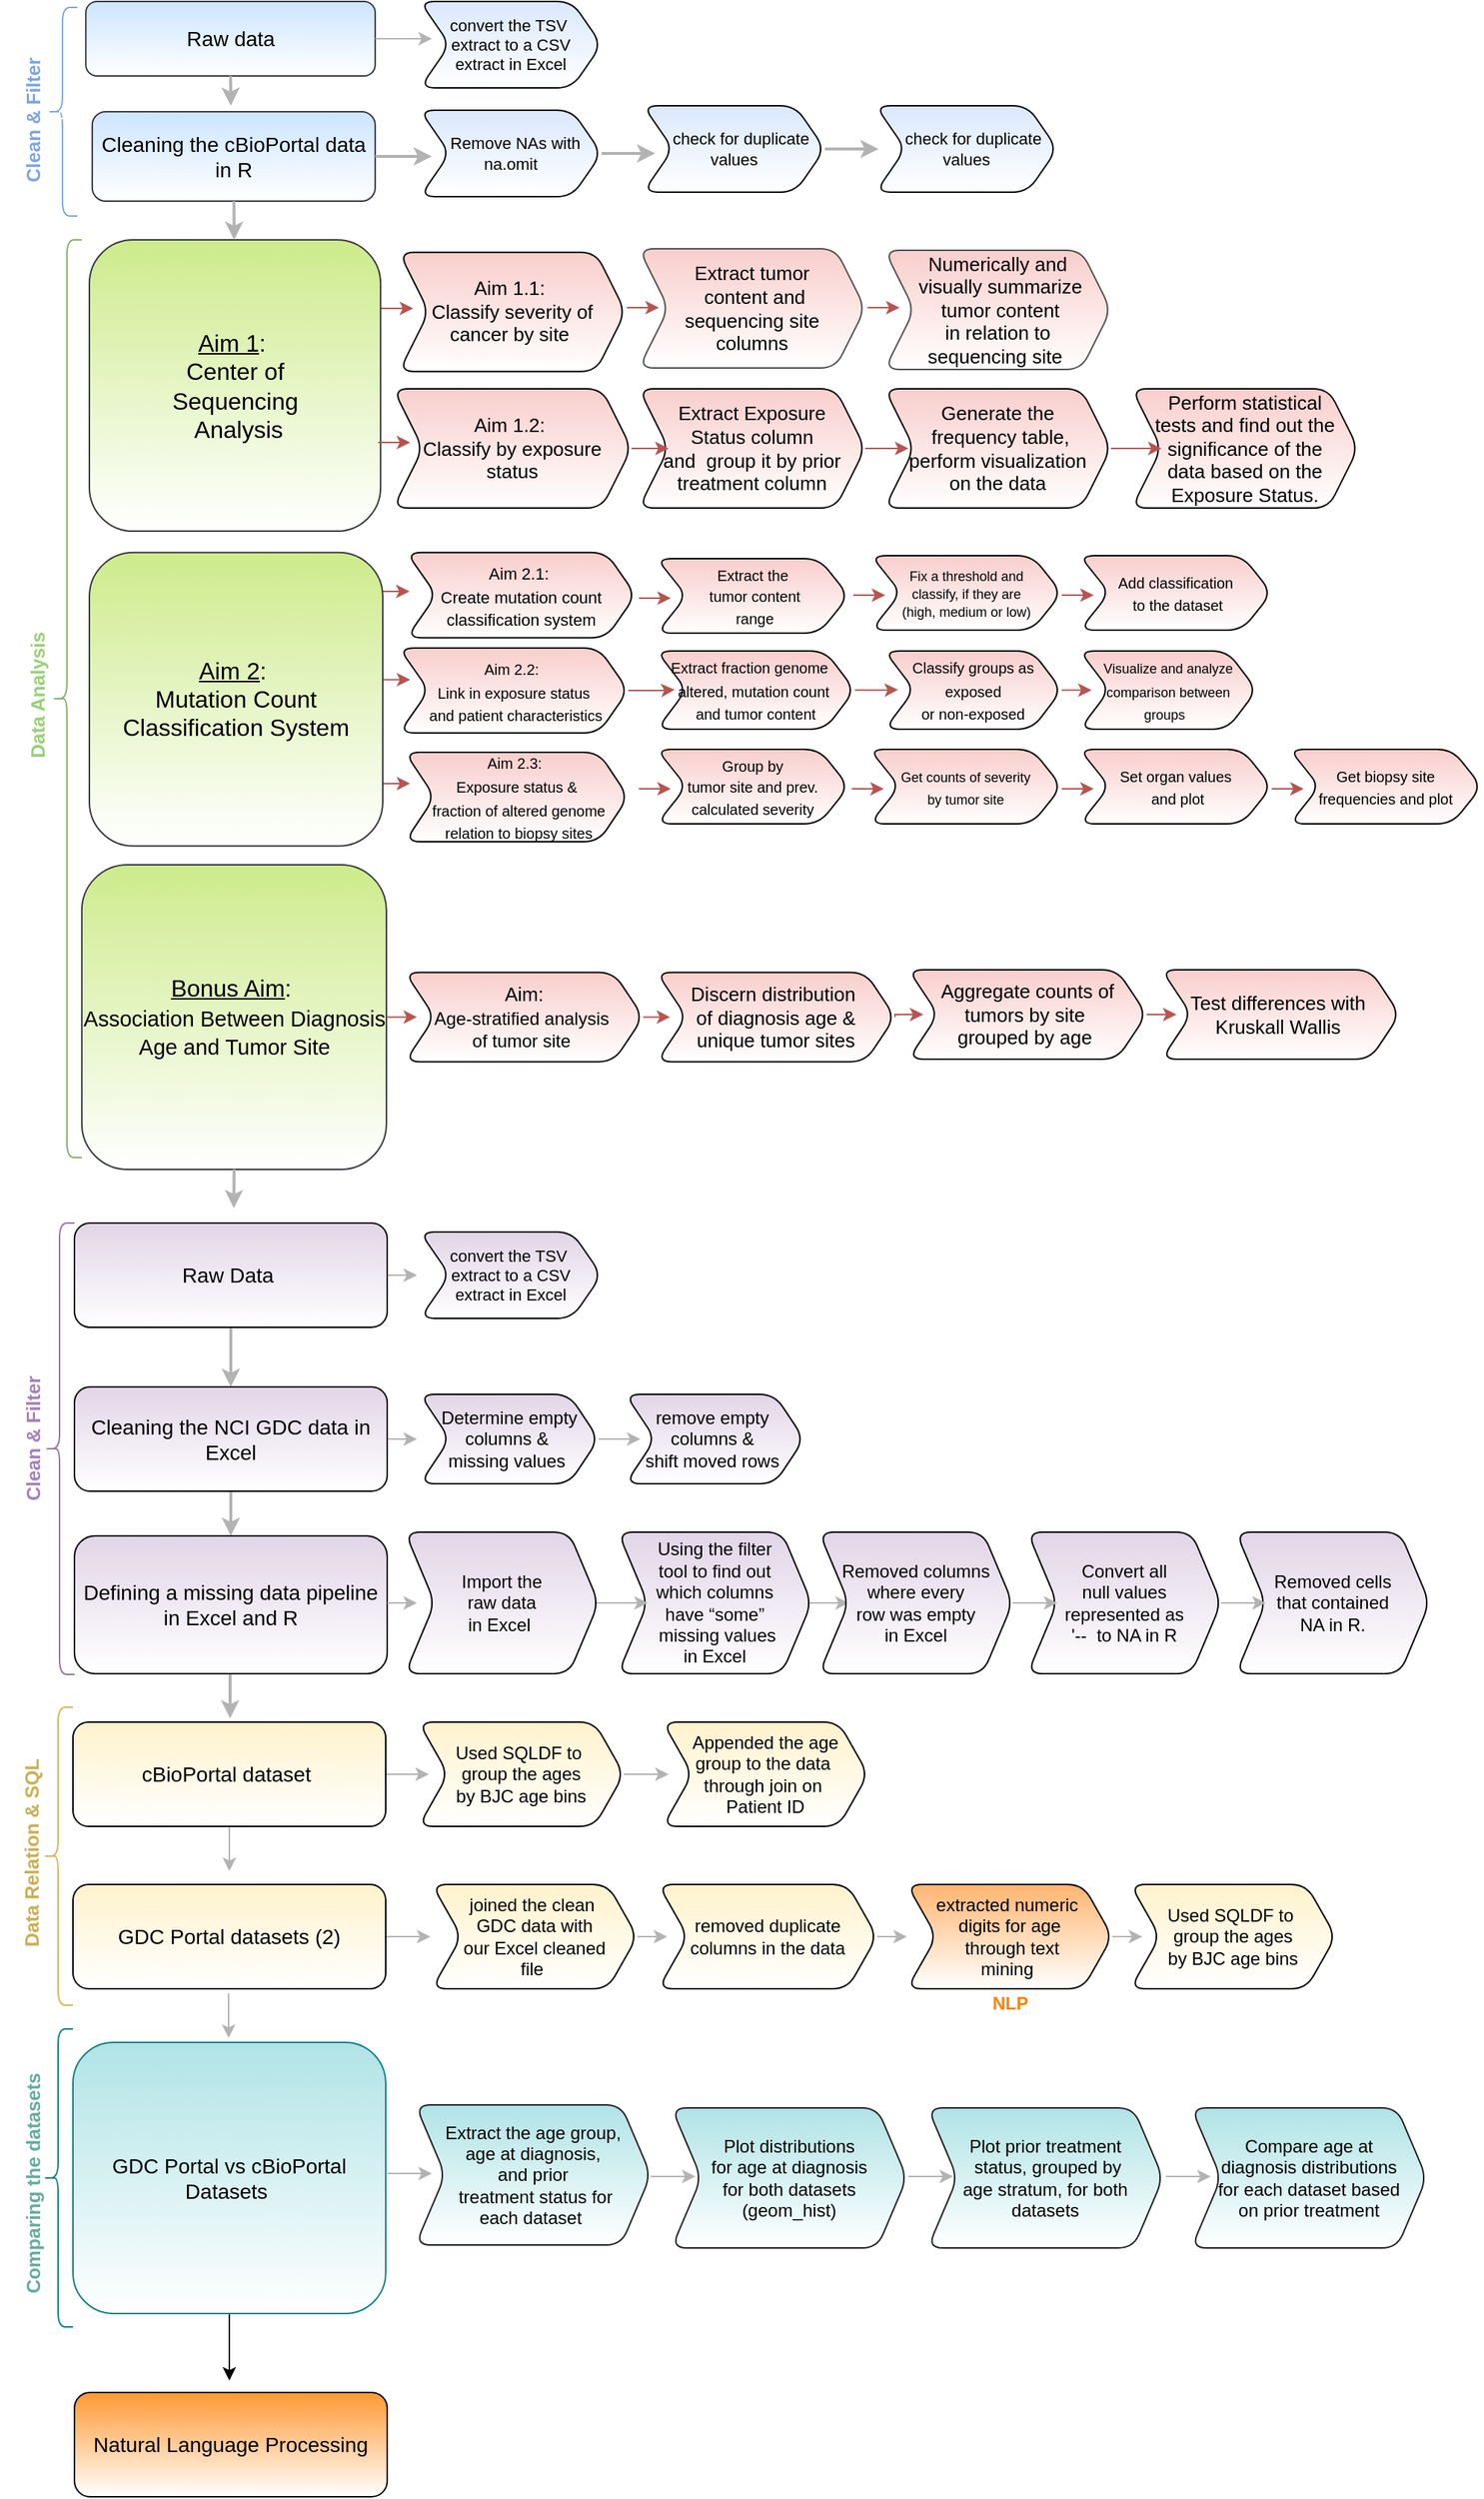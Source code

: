 <mxfile version="15.7.1" type="github">
  <diagram id="C5RBs43oDa-KdzZeNtuy" name="Page-1">
    <mxGraphModel dx="943" dy="516" grid="0" gridSize="10" guides="1" tooltips="1" connect="1" arrows="1" fold="1" page="1" pageScale="1" pageWidth="827" pageHeight="1169" background="none" math="0" shadow="0">
      <root>
        <mxCell id="WIyWlLk6GJQsqaUBKTNV-0" />
        <mxCell id="WIyWlLk6GJQsqaUBKTNV-1" parent="WIyWlLk6GJQsqaUBKTNV-0" />
        <mxCell id="jva05bBIhXNDkV-Z3Rs0-38" value="" style="group;fontColor=#A680B8;strokeColor=none;" parent="WIyWlLk6GJQsqaUBKTNV-1" vertex="1" connectable="0">
          <mxGeometry x="10.0" y="24" width="602" height="780" as="geometry" />
        </mxCell>
        <mxCell id="jva05bBIhXNDkV-Z3Rs0-0" value="" style="group" parent="jva05bBIhXNDkV-Z3Rs0-38" vertex="1" connectable="0">
          <mxGeometry x="41" width="560" height="780" as="geometry" />
        </mxCell>
        <mxCell id="jva05bBIhXNDkV-Z3Rs0-19" value="" style="endArrow=classic;html=1;rounded=0;fontSize=16;fillColor=#f8cecc;strokeColor=#b85450;" parent="jva05bBIhXNDkV-Z3Rs0-0" edge="1">
          <mxGeometry width="50" height="50" relative="1" as="geometry">
            <mxPoint x="213" y="392" as="sourcePoint" />
            <mxPoint x="234.429" y="392.017" as="targetPoint" />
            <Array as="points">
              <mxPoint x="234" y="392" />
            </Array>
          </mxGeometry>
        </mxCell>
        <mxCell id="jva05bBIhXNDkV-Z3Rs0-20" value="" style="endArrow=classic;html=1;rounded=0;fontSize=16;fillColor=#f8cecc;strokeColor=#b85450;" parent="jva05bBIhXNDkV-Z3Rs0-0" edge="1">
          <mxGeometry width="50" height="50" relative="1" as="geometry">
            <mxPoint x="213" y="451.28" as="sourcePoint" />
            <mxPoint x="234.429" y="451.297" as="targetPoint" />
          </mxGeometry>
        </mxCell>
        <mxCell id="jva05bBIhXNDkV-Z3Rs0-21" value="" style="endArrow=classic;html=1;rounded=0;fontSize=16;fillColor=#f8cecc;strokeColor=#b85450;" parent="jva05bBIhXNDkV-Z3Rs0-0" edge="1">
          <mxGeometry width="50" height="50" relative="1" as="geometry">
            <mxPoint x="213" y="520.94" as="sourcePoint" />
            <mxPoint x="234.429" y="520.957" as="targetPoint" />
          </mxGeometry>
        </mxCell>
        <mxCell id="jva05bBIhXNDkV-Z3Rs0-37" value="" style="group" parent="jva05bBIhXNDkV-Z3Rs0-0" vertex="1" connectable="0">
          <mxGeometry x="-9.07" width="400" height="562.89" as="geometry" />
        </mxCell>
        <mxCell id="WIyWlLk6GJQsqaUBKTNV-3" value="&lt;font style=&quot;font-size: 14px&quot;&gt;Raw data&lt;/font&gt;" style="rounded=1;whiteSpace=wrap;html=1;fontSize=12;glass=0;strokeWidth=1;shadow=0;fillColor=#cce5ff;strokeColor=#36393d;gradientColor=#ffffff;" parent="jva05bBIhXNDkV-Z3Rs0-37" vertex="1">
          <mxGeometry x="25.71" y="-4" width="194.29" height="50" as="geometry" />
        </mxCell>
        <mxCell id="LTJ8HYo8QJe674u0WcUs-32" value="&lt;font style=&quot;font-size: 16px&quot;&gt;&lt;u&gt;Aim 1&lt;/u&gt;:&amp;nbsp;&lt;br style=&quot;font-size: 16px&quot;&gt;&lt;span id=&quot;docs-internal-guid-bc889f9e-7fff-4419-e0c3-1be9c9a6d337&quot; style=&quot;font-size: 16px&quot;&gt;&lt;span style=&quot;font-family: &amp;#34;arial&amp;#34; ; color: rgb(0 , 0 , 0) ; background-color: transparent ; vertical-align: baseline ; font-size: 16px&quot;&gt;Center of &lt;br&gt;Sequencing&lt;br&gt;&amp;nbsp;Analysis&lt;/span&gt;&lt;/span&gt;&lt;/font&gt;" style="whiteSpace=wrap;html=1;aspect=fixed;fontSize=16;fillColor=#cdeb8b;align=center;strokeColor=#36393d;verticalAlign=middle;rounded=1;gradientColor=#ffffff;" parent="jva05bBIhXNDkV-Z3Rs0-37" vertex="1">
          <mxGeometry x="28.079" y="156" width="195.556" height="195.556" as="geometry" />
        </mxCell>
        <mxCell id="jva05bBIhXNDkV-Z3Rs0-10" value="&lt;font style=&quot;font-size: 16px&quot;&gt;&lt;u&gt;Aim 2&lt;/u&gt;:&amp;nbsp;&lt;br&gt;Mutation Count&lt;br&gt;&lt;span id=&quot;docs-internal-guid-d7643628-7fff-0ea7-7dd4-fb121b0baa99&quot;&gt;&lt;span style=&quot;font-family: &amp;#34;arial&amp;#34; ; background-color: transparent ; vertical-align: baseline&quot;&gt;Classification System&lt;/span&gt;&lt;/span&gt;&lt;br&gt;&lt;/font&gt;" style="whiteSpace=wrap;html=1;aspect=fixed;fontSize=12;fillColor=#cdeb8b;align=center;fontStyle=0;strokeColor=#36393d;rounded=1;gradientColor=#ffffff;" parent="jva05bBIhXNDkV-Z3Rs0-37" vertex="1">
          <mxGeometry x="28.08" y="365.89" width="197" height="197" as="geometry" />
        </mxCell>
        <mxCell id="jva05bBIhXNDkV-Z3Rs0-28" value="&lt;span style=&quot;color: rgb(0 , 0 , 0)&quot;&gt;Aim 1.1:&amp;nbsp;&lt;/span&gt;&lt;br style=&quot;color: rgb(0 , 0 , 0)&quot;&gt;&lt;span id=&quot;docs-internal-guid-32b5493a-7fff-44e1-2a43-0ddc0aedb55e&quot; style=&quot;color: rgb(0 , 0 , 0)&quot;&gt;&lt;span style=&quot;font-family: &amp;#34;arial&amp;#34; ; background-color: transparent ; vertical-align: baseline&quot;&gt;Classify severity of cancer by site&amp;nbsp;&lt;/span&gt;&lt;/span&gt;" style="shape=step;perimeter=stepPerimeter;whiteSpace=wrap;html=1;fixedSize=1;rounded=1;fontSize=13;verticalAlign=middle;fillColor=#f8cecc;strokeColor=default;gradientColor=#ffffff;" parent="jva05bBIhXNDkV-Z3Rs0-37" vertex="1">
          <mxGeometry x="236.07" y="164.39" width="152" height="80" as="geometry" />
        </mxCell>
        <mxCell id="jva05bBIhXNDkV-Z3Rs0-32" value="&lt;span style=&quot;color: rgb(0 , 0 , 0)&quot;&gt;Aim 1.2:&amp;nbsp;&lt;/span&gt;&lt;br style=&quot;color: rgb(0 , 0 , 0)&quot;&gt;&lt;span id=&quot;docs-internal-guid-430a61ab-7fff-0e5c-0323-d102c36e70b5&quot; style=&quot;color: rgb(0 , 0 , 0)&quot;&gt;&lt;span style=&quot;font-family: &amp;#34;arial&amp;#34; ; background-color: transparent ; vertical-align: baseline&quot;&gt;Classify by exposure status&lt;/span&gt;&lt;/span&gt;" style="shape=step;perimeter=stepPerimeter;whiteSpace=wrap;html=1;fixedSize=1;rounded=1;fontSize=13;verticalAlign=middle;fillColor=#f8cecc;strokeColor=default;gradientColor=#ffffff;" parent="jva05bBIhXNDkV-Z3Rs0-37" vertex="1">
          <mxGeometry x="232.07" y="256" width="160" height="80" as="geometry" />
        </mxCell>
        <mxCell id="jva05bBIhXNDkV-Z3Rs0-33" value="&lt;span style=&quot;font-size: 11px&quot;&gt;Aim 2.1:&amp;nbsp;&lt;/span&gt;&lt;br style=&quot;font-size: 11px&quot;&gt;&lt;span id=&quot;docs-internal-guid-32b5493a-7fff-44e1-2a43-0ddc0aedb55e&quot; style=&quot;font-size: 11px&quot;&gt;&lt;span style=&quot;font-family: &amp;#34;arial&amp;#34; ; background-color: transparent ; vertical-align: baseline&quot;&gt;Create mutation count classification system&lt;/span&gt;&lt;/span&gt;" style="shape=step;perimeter=stepPerimeter;whiteSpace=wrap;html=1;fixedSize=1;rounded=1;fontSize=13;verticalAlign=middle;fillColor=#f8cecc;strokeColor=default;gradientColor=#ffffff;" parent="jva05bBIhXNDkV-Z3Rs0-37" vertex="1">
          <mxGeometry x="241.07" y="365.89" width="153.93" height="57.22" as="geometry" />
        </mxCell>
        <mxCell id="jva05bBIhXNDkV-Z3Rs0-34" value="&lt;span style=&quot;font-size: 10px&quot;&gt;Aim 2.2:&amp;nbsp;&lt;/span&gt;&lt;br style=&quot;font-size: 10px&quot;&gt;&lt;span id=&quot;docs-internal-guid-430a61ab-7fff-0e5c-0323-d102c36e70b5&quot; style=&quot;font-size: 10px&quot;&gt;&lt;span style=&quot;font-family: &amp;#34;arial&amp;#34; ; background-color: transparent ; vertical-align: baseline&quot;&gt;Link in exposure status&lt;br&gt;&amp;nbsp;and patient characteristics&lt;br&gt;&lt;/span&gt;&lt;/span&gt;" style="shape=step;perimeter=stepPerimeter;whiteSpace=wrap;html=1;fixedSize=1;rounded=1;fontSize=13;verticalAlign=middle;fillColor=#f8cecc;strokeColor=default;gradientColor=#ffffff;" parent="jva05bBIhXNDkV-Z3Rs0-37" vertex="1">
          <mxGeometry x="236.07" y="430" width="153.93" height="57" as="geometry" />
        </mxCell>
        <mxCell id="jva05bBIhXNDkV-Z3Rs0-35" value="&lt;span style=&quot;font-size: 10px&quot;&gt;Aim 2.3:&amp;nbsp;&lt;/span&gt;&lt;br style=&quot;font-size: 10px&quot;&gt;&lt;span id=&quot;docs-internal-guid-430a61ab-7fff-0e5c-0323-d102c36e70b5&quot; style=&quot;font-size: 10px&quot;&gt;&lt;span style=&quot;font-family: &amp;#34;arial&amp;#34; ; background-color: transparent ; vertical-align: baseline&quot;&gt;Exposure status &amp;amp;&lt;br&gt;&amp;nbsp;fraction of altered genome&lt;br&gt;&amp;nbsp;relation to biopsy sites&lt;/span&gt;&lt;/span&gt;" style="shape=step;perimeter=stepPerimeter;whiteSpace=wrap;html=1;fixedSize=1;rounded=1;fontSize=13;verticalAlign=middle;fillColor=#f8cecc;strokeColor=default;gradientColor=#ffffff;" parent="jva05bBIhXNDkV-Z3Rs0-37" vertex="1">
          <mxGeometry x="240" y="500" width="150" height="60" as="geometry" />
        </mxCell>
        <mxCell id="jva05bBIhXNDkV-Z3Rs0-30" value="c" style="shape=curlyBracket;whiteSpace=wrap;html=1;rounded=1;fontSize=13;verticalAlign=middle;fillColor=#7EA6E0;strokeColor=#7EA6E0;fontColor=#ffffff;" parent="jva05bBIhXNDkV-Z3Rs0-37" vertex="1">
          <mxGeometry width="20" height="140" as="geometry" />
        </mxCell>
        <mxCell id="UrIfdFHcw9ySpkhSnF8r-1" value="" style="endArrow=classic;html=1;rounded=0;fontSize=16;fillColor=#f8cecc;strokeColor=#b85450;" parent="jva05bBIhXNDkV-Z3Rs0-37" edge="1">
          <mxGeometry width="50" height="50" relative="1" as="geometry">
            <mxPoint x="222.07" y="292" as="sourcePoint" />
            <mxPoint x="243.499" y="292.017" as="targetPoint" />
          </mxGeometry>
        </mxCell>
        <mxCell id="UrIfdFHcw9ySpkhSnF8r-2" value="" style="endArrow=classic;html=1;rounded=0;fontSize=16;fillColor=#f8cecc;strokeColor=#b85450;" parent="jva05bBIhXNDkV-Z3Rs0-37" edge="1">
          <mxGeometry width="50" height="50" relative="1" as="geometry">
            <mxPoint x="224.07" y="202" as="sourcePoint" />
            <mxPoint x="245.499" y="202.017" as="targetPoint" />
          </mxGeometry>
        </mxCell>
        <mxCell id="fbxLGO5AVqaTQdbHGjEv-2" value="&lt;font style=&quot;font-size: 14px&quot;&gt;Cleaning the cBioPortal data in R&lt;/font&gt;" style="rounded=1;whiteSpace=wrap;html=1;strokeColor=#36393d;fillColor=#cce5ff;gradientColor=#ffffff;" parent="jva05bBIhXNDkV-Z3Rs0-37" vertex="1">
          <mxGeometry x="30" y="70" width="190" height="60" as="geometry" />
        </mxCell>
        <mxCell id="fbxLGO5AVqaTQdbHGjEv-8" value="" style="endArrow=classic;html=1;rounded=0;fontSize=16;fillColor=#dae8fc;strokeColor=#B3B3B3;strokeWidth=2;" parent="jva05bBIhXNDkV-Z3Rs0-37" source="fbxLGO5AVqaTQdbHGjEv-2" target="LTJ8HYo8QJe674u0WcUs-32" edge="1">
          <mxGeometry width="50" height="50" relative="1" as="geometry">
            <mxPoint x="128.07" y="146" as="sourcePoint" />
            <mxPoint x="128.07" y="86" as="targetPoint" />
            <Array as="points" />
          </mxGeometry>
        </mxCell>
        <mxCell id="fbxLGO5AVqaTQdbHGjEv-26" value="&lt;span style=&quot;font-size: 11px&quot;&gt;&amp;nbsp; Remove NAs with&lt;/span&gt;&lt;br style=&quot;font-size: 11px&quot;&gt;&lt;span style=&quot;font-size: 11px&quot;&gt;na.omit&lt;/span&gt;" style="shape=step;perimeter=stepPerimeter;whiteSpace=wrap;html=1;fixedSize=1;fontSize=10;strokeColor=default;fillColor=#dae8fc;align=center;rounded=1;gradientColor=#ffffff;" parent="jva05bBIhXNDkV-Z3Rs0-37" vertex="1">
          <mxGeometry x="250.07" y="69" width="121.97" height="58" as="geometry" />
        </mxCell>
        <mxCell id="vI-df_wn8zXR9mLXB440-14" value="&lt;span style=&quot;font-size: 11px&quot;&gt;convert the TSV&amp;nbsp;&lt;br&gt;extract to a CSV&lt;br&gt;extract in Excel&lt;br&gt;&lt;/span&gt;" style="shape=step;perimeter=stepPerimeter;whiteSpace=wrap;html=1;fixedSize=1;fontSize=10;strokeColor=default;fillColor=#dae8fc;align=center;rounded=1;gradientColor=#ffffff;" parent="jva05bBIhXNDkV-Z3Rs0-37" vertex="1">
          <mxGeometry x="250.07" y="-4" width="121.97" height="58" as="geometry" />
        </mxCell>
        <mxCell id="jva05bBIhXNDkV-Z3Rs0-59" value="" style="shape=curlyBracket;whiteSpace=wrap;html=1;rounded=1;fontSize=13;strokeColor=#82b366;fillColor=#d5e8d4;verticalAlign=middle;" parent="jva05bBIhXNDkV-Z3Rs0-0" vertex="1">
          <mxGeometry x="-6.07" y="156" width="20" height="616" as="geometry" />
        </mxCell>
        <mxCell id="jva05bBIhXNDkV-Z3Rs0-39" value="&lt;font style=&quot;font-size: 16px&quot;&gt;&lt;u&gt;Bonus Aim&lt;/u&gt;:&amp;nbsp;&lt;br&gt;&lt;span id=&quot;docs-internal-guid-02cd7383-7fff-e907-d800-ce4748073192&quot;&gt;&lt;span style=&quot;font-size: 10.909pt ; font-family: &amp;#34;arial&amp;#34; ; background-color: transparent ; vertical-align: baseline&quot;&gt;Association Between Diagnosis Age and Tumor Site&lt;/span&gt;&lt;/span&gt;&lt;br&gt;&lt;/font&gt;" style="whiteSpace=wrap;html=1;aspect=fixed;fontSize=12;fillColor=#cdeb8b;align=center;fontStyle=0;strokeColor=#36393d;rounded=1;gradientColor=#ffffff;" parent="jva05bBIhXNDkV-Z3Rs0-0" vertex="1">
          <mxGeometry x="13.93" y="575.45" width="204.55" height="204.55" as="geometry" />
        </mxCell>
        <mxCell id="UrIfdFHcw9ySpkhSnF8r-3" value="Extract tumor&lt;br&gt;&amp;nbsp;content and &lt;br&gt;sequencing site &lt;br&gt;columns" style="shape=step;perimeter=stepPerimeter;whiteSpace=wrap;html=1;fixedSize=1;rounded=1;fontSize=13;verticalAlign=middle;fillColor=#f8cecc;strokeColor=#4D4D4D;gradientColor=#ffffff;" parent="jva05bBIhXNDkV-Z3Rs0-0" vertex="1">
          <mxGeometry x="388" y="162" width="152" height="80" as="geometry" />
        </mxCell>
        <mxCell id="UrIfdFHcw9ySpkhSnF8r-7" value="" style="endArrow=classic;html=1;rounded=0;fontSize=16;fillColor=#f8cecc;strokeColor=#b85450;" parent="jva05bBIhXNDkV-Z3Rs0-0" edge="1">
          <mxGeometry width="50" height="50" relative="1" as="geometry">
            <mxPoint x="380" y="201.5" as="sourcePoint" />
            <mxPoint x="401.429" y="201.517" as="targetPoint" />
          </mxGeometry>
        </mxCell>
        <mxCell id="dsIt64HnXnaKbnJkgqfY-0" value="&lt;font style=&quot;font-size: 10px&quot;&gt;Extract the&lt;br&gt;&amp;nbsp;tumor content&lt;br&gt;&amp;nbsp;range&lt;/font&gt;" style="shape=step;perimeter=stepPerimeter;whiteSpace=wrap;html=1;fixedSize=1;rounded=1;fillColor=#f8cecc;strokeColor=default;gradientColor=#ffffff;" parent="jva05bBIhXNDkV-Z3Rs0-0" vertex="1">
          <mxGeometry x="400" y="370" width="129" height="50" as="geometry" />
        </mxCell>
        <mxCell id="dsIt64HnXnaKbnJkgqfY-1" value="" style="endArrow=classic;html=1;rounded=0;fontSize=16;fillColor=#f8cecc;strokeColor=#b85450;" parent="jva05bBIhXNDkV-Z3Rs0-0" edge="1">
          <mxGeometry width="50" height="50" relative="1" as="geometry">
            <mxPoint x="388" y="396.5" as="sourcePoint" />
            <mxPoint x="409.429" y="396.517" as="targetPoint" />
          </mxGeometry>
        </mxCell>
        <mxCell id="dsIt64HnXnaKbnJkgqfY-6" value="&lt;font style=&quot;font-size: 10px&quot;&gt;Group by&lt;br&gt;tumor site and prev.&lt;br&gt;&amp;nbsp;calculated severity&amp;nbsp;&lt;/font&gt;" style="shape=step;perimeter=stepPerimeter;whiteSpace=wrap;html=1;fixedSize=1;rounded=1;fillColor=#f8cecc;strokeColor=default;gradientColor=#ffffff;" parent="jva05bBIhXNDkV-Z3Rs0-0" vertex="1">
          <mxGeometry x="400" y="498" width="129" height="50" as="geometry" />
        </mxCell>
        <mxCell id="dsIt64HnXnaKbnJkgqfY-7" value="" style="endArrow=classic;html=1;rounded=0;fontSize=16;fillColor=#f8cecc;strokeColor=#b85450;" parent="jva05bBIhXNDkV-Z3Rs0-0" edge="1">
          <mxGeometry width="50" height="50" relative="1" as="geometry">
            <mxPoint x="388" y="524.5" as="sourcePoint" />
            <mxPoint x="409.429" y="524.517" as="targetPoint" />
          </mxGeometry>
        </mxCell>
        <mxCell id="UrIfdFHcw9ySpkhSnF8r-6" value="" style="endArrow=classic;html=1;rounded=0;fontSize=16;fillColor=#f8cecc;strokeColor=#b85450;" parent="jva05bBIhXNDkV-Z3Rs0-0" edge="1">
          <mxGeometry width="50" height="50" relative="1" as="geometry">
            <mxPoint x="541.57" y="201.5" as="sourcePoint" />
            <mxPoint x="562.999" y="201.517" as="targetPoint" />
          </mxGeometry>
        </mxCell>
        <mxCell id="A9-u4E476JNnXryJL63V-2" value="&lt;font style=&quot;font-size: 10px&quot;&gt;Extract fraction genome&amp;nbsp; &amp;nbsp; altered, mutation count&amp;nbsp; &lt;br&gt;and tumor content&lt;/font&gt;" style="shape=step;perimeter=stepPerimeter;whiteSpace=wrap;html=1;fixedSize=1;rounded=1;fontSize=13;verticalAlign=middle;fillColor=#f8cecc;strokeColor=default;gradientColor=#ffffff;" parent="jva05bBIhXNDkV-Z3Rs0-0" vertex="1">
          <mxGeometry x="400" y="432" width="133" height="52.5" as="geometry" />
        </mxCell>
        <mxCell id="A9-u4E476JNnXryJL63V-3" value="" style="edgeStyle=orthogonalEdgeStyle;rounded=0;orthogonalLoop=1;jettySize=auto;html=1;fillColor=#f8cecc;strokeColor=#B85450;" parent="jva05bBIhXNDkV-Z3Rs0-0" source="jva05bBIhXNDkV-Z3Rs0-34" edge="1">
          <mxGeometry relative="1" as="geometry">
            <mxPoint x="412" y="458" as="targetPoint" />
            <Array as="points">
              <mxPoint x="402" y="458" />
              <mxPoint x="402" y="458" />
            </Array>
          </mxGeometry>
        </mxCell>
        <mxCell id="fbxLGO5AVqaTQdbHGjEv-22" value="Aim:&lt;br&gt;&lt;font style=&quot;font-size: 12px&quot;&gt;Age-stratified analysis&amp;nbsp;&lt;br&gt;of tumor site&lt;/font&gt;&amp;nbsp;" style="shape=step;perimeter=stepPerimeter;whiteSpace=wrap;html=1;fixedSize=1;rounded=1;fontSize=13;verticalAlign=middle;fillColor=#f8cecc;strokeColor=default;gradientColor=#ffffff;" parent="jva05bBIhXNDkV-Z3Rs0-0" vertex="1">
          <mxGeometry x="230.93" y="647.73" width="160" height="60" as="geometry" />
        </mxCell>
        <mxCell id="fbxLGO5AVqaTQdbHGjEv-28" value="&lt;span style=&quot;font-size: 11px&quot;&gt;&amp;nbsp; &amp;nbsp;check for duplicate&lt;br&gt;values&lt;br&gt;&lt;/span&gt;" style="shape=step;perimeter=stepPerimeter;whiteSpace=wrap;html=1;fixedSize=1;fontSize=10;strokeColor=default;fillColor=#dae8fc;align=center;rounded=1;gradientColor=#ffffff;" parent="jva05bBIhXNDkV-Z3Rs0-0" vertex="1">
          <mxGeometry x="390.93" y="66" width="121.97" height="58" as="geometry" />
        </mxCell>
        <mxCell id="vI-df_wn8zXR9mLXB440-1" value="Discern distribution&amp;nbsp;&lt;br&gt;of diagnosis age &amp;amp;&lt;br&gt;unique tumor sites" style="shape=step;perimeter=stepPerimeter;whiteSpace=wrap;html=1;fixedSize=1;rounded=1;fontSize=13;verticalAlign=middle;fillColor=#f8cecc;strokeColor=default;gradientColor=#ffffff;" parent="jva05bBIhXNDkV-Z3Rs0-0" vertex="1">
          <mxGeometry x="400" y="647.73" width="160" height="60" as="geometry" />
        </mxCell>
        <mxCell id="jva05bBIhXNDkV-Z3Rs0-24" value="&lt;font color=&quot;#7ea6e0&quot;&gt;&lt;b&gt;Clean &amp;amp; Filter&lt;/b&gt;&lt;/font&gt;" style="text;html=1;align=center;verticalAlign=middle;resizable=0;points=[];autosize=1;strokeColor=none;fillColor=#FFFFFF;fontSize=13;rotation=-90;fontColor=#0000FF;" parent="jva05bBIhXNDkV-Z3Rs0-38" vertex="1">
          <mxGeometry x="-28" y="66" width="100" height="20" as="geometry" />
        </mxCell>
        <mxCell id="jva05bBIhXNDkV-Z3Rs0-60" value="Data Analysis" style="text;html=1;align=center;verticalAlign=middle;resizable=0;points=[];autosize=1;strokeColor=none;fillColor=#FFFFFF;fontSize=13;rotation=-90;fontColor=#97D077;fontStyle=1" parent="jva05bBIhXNDkV-Z3Rs0-38" vertex="1">
          <mxGeometry x="-25" y="452" width="100" height="20" as="geometry" />
        </mxCell>
        <mxCell id="UrIfdFHcw9ySpkhSnF8r-8" value="Numerically and&lt;br&gt;&amp;nbsp;visually summarize&lt;br&gt;&amp;nbsp;tumor content &lt;br&gt;in relation to &lt;br&gt;sequencing site&amp;nbsp;" style="shape=step;perimeter=stepPerimeter;whiteSpace=wrap;html=1;fixedSize=1;rounded=1;fontSize=13;verticalAlign=middle;fillColor=#f8cecc;strokeColor=#4D4D4D;gradientColor=#ffffff;" parent="WIyWlLk6GJQsqaUBKTNV-1" vertex="1">
          <mxGeometry x="604" y="187" width="152" height="80" as="geometry" />
        </mxCell>
        <mxCell id="dsIt64HnXnaKbnJkgqfY-2" value="&lt;font style=&quot;font-size: 9px&quot;&gt;Fix a threshold and&lt;br&gt;classify,&amp;nbsp;if they are &lt;br&gt;(high, medium or low)&lt;/font&gt;" style="shape=step;perimeter=stepPerimeter;whiteSpace=wrap;html=1;fixedSize=1;rounded=1;fillColor=#f8cecc;strokeColor=default;fontSize=10;gradientColor=#ffffff;" parent="WIyWlLk6GJQsqaUBKTNV-1" vertex="1">
          <mxGeometry x="595" y="392" width="128" height="50" as="geometry" />
        </mxCell>
        <mxCell id="dsIt64HnXnaKbnJkgqfY-3" value="" style="endArrow=classic;html=1;rounded=0;fontSize=16;fillColor=#f8cecc;strokeColor=#b85450;" parent="WIyWlLk6GJQsqaUBKTNV-1" edge="1">
          <mxGeometry width="50" height="50" relative="1" as="geometry">
            <mxPoint x="583" y="418.5" as="sourcePoint" />
            <mxPoint x="604.429" y="418.517" as="targetPoint" />
          </mxGeometry>
        </mxCell>
        <mxCell id="dsIt64HnXnaKbnJkgqfY-4" value="&lt;font style=&quot;font-size: 10px&quot;&gt;Add classification&lt;br&gt;&amp;nbsp;to the dataset&lt;/font&gt;" style="shape=step;perimeter=stepPerimeter;whiteSpace=wrap;html=1;fixedSize=1;rounded=1;fillColor=#f8cecc;strokeColor=default;gradientColor=#ffffff;" parent="WIyWlLk6GJQsqaUBKTNV-1" vertex="1">
          <mxGeometry x="735" y="392" width="129" height="50" as="geometry" />
        </mxCell>
        <mxCell id="dsIt64HnXnaKbnJkgqfY-5" value="" style="endArrow=classic;html=1;rounded=0;fontSize=16;fillColor=#f8cecc;strokeColor=#b85450;" parent="WIyWlLk6GJQsqaUBKTNV-1" edge="1">
          <mxGeometry width="50" height="50" relative="1" as="geometry">
            <mxPoint x="723" y="418.5" as="sourcePoint" />
            <mxPoint x="744.429" y="418.517" as="targetPoint" />
          </mxGeometry>
        </mxCell>
        <mxCell id="dsIt64HnXnaKbnJkgqfY-8" value="&lt;span style=&quot;font-size: 9px&quot;&gt;Get counts of severity &lt;br&gt;by tumor site&lt;/span&gt;" style="shape=step;perimeter=stepPerimeter;whiteSpace=wrap;html=1;fixedSize=1;rounded=1;fillColor=#f8cecc;strokeColor=default;gradientColor=#ffffff;" parent="WIyWlLk6GJQsqaUBKTNV-1" vertex="1">
          <mxGeometry x="594" y="522" width="129" height="50" as="geometry" />
        </mxCell>
        <mxCell id="dsIt64HnXnaKbnJkgqfY-9" value="" style="endArrow=classic;html=1;rounded=0;fontSize=16;fillColor=#f8cecc;strokeColor=#b85450;" parent="WIyWlLk6GJQsqaUBKTNV-1" edge="1">
          <mxGeometry width="50" height="50" relative="1" as="geometry">
            <mxPoint x="582" y="548.5" as="sourcePoint" />
            <mxPoint x="603.429" y="548.517" as="targetPoint" />
          </mxGeometry>
        </mxCell>
        <mxCell id="dsIt64HnXnaKbnJkgqfY-10" value="&lt;font size=&quot;1&quot;&gt;Set organ values&lt;br&gt;&amp;nbsp;and plot&lt;/font&gt;" style="shape=step;perimeter=stepPerimeter;whiteSpace=wrap;html=1;fixedSize=1;rounded=1;fillColor=#f8cecc;strokeColor=default;gradientColor=#ffffff;" parent="WIyWlLk6GJQsqaUBKTNV-1" vertex="1">
          <mxGeometry x="735" y="522" width="129" height="50" as="geometry" />
        </mxCell>
        <mxCell id="dsIt64HnXnaKbnJkgqfY-11" value="" style="endArrow=classic;html=1;rounded=0;fontSize=16;fillColor=#f8cecc;strokeColor=#b85450;" parent="WIyWlLk6GJQsqaUBKTNV-1" edge="1">
          <mxGeometry width="50" height="50" relative="1" as="geometry">
            <mxPoint x="723" y="548.5" as="sourcePoint" />
            <mxPoint x="744.429" y="548.517" as="targetPoint" />
          </mxGeometry>
        </mxCell>
        <mxCell id="dsIt64HnXnaKbnJkgqfY-12" value="&lt;font style=&quot;font-size: 10px&quot;&gt;Get biopsy site &lt;br&gt;frequencies and plot&lt;/font&gt;" style="shape=step;perimeter=stepPerimeter;whiteSpace=wrap;html=1;fixedSize=1;rounded=1;fillColor=#f8cecc;strokeColor=default;gradientColor=#ffffff;" parent="WIyWlLk6GJQsqaUBKTNV-1" vertex="1">
          <mxGeometry x="876" y="522" width="129" height="50" as="geometry" />
        </mxCell>
        <mxCell id="dsIt64HnXnaKbnJkgqfY-13" value="" style="endArrow=classic;html=1;rounded=0;fontSize=16;fillColor=#f8cecc;strokeColor=#b85450;" parent="WIyWlLk6GJQsqaUBKTNV-1" edge="1">
          <mxGeometry width="50" height="50" relative="1" as="geometry">
            <mxPoint x="864" y="548.5" as="sourcePoint" />
            <mxPoint x="885.429" y="548.517" as="targetPoint" />
          </mxGeometry>
        </mxCell>
        <mxCell id="A9-u4E476JNnXryJL63V-9" value="" style="edgeStyle=orthogonalEdgeStyle;rounded=0;orthogonalLoop=1;jettySize=auto;html=1;fontSize=8;strokeColor=#B85450;" parent="WIyWlLk6GJQsqaUBKTNV-1" source="A9-u4E476JNnXryJL63V-5" edge="1">
          <mxGeometry relative="1" as="geometry">
            <mxPoint x="743" y="482" as="targetPoint" />
          </mxGeometry>
        </mxCell>
        <mxCell id="A9-u4E476JNnXryJL63V-5" value="&lt;font style=&quot;font-size: 10px&quot;&gt;Classify groups as exposed &lt;br&gt;or non-exposed&lt;/font&gt;" style="shape=step;perimeter=stepPerimeter;whiteSpace=wrap;html=1;fixedSize=1;rounded=1;fontSize=13;verticalAlign=middle;fillColor=#f8cecc;strokeColor=default;gradientColor=#ffffff;" parent="WIyWlLk6GJQsqaUBKTNV-1" vertex="1">
          <mxGeometry x="604" y="456" width="119" height="52.5" as="geometry" />
        </mxCell>
        <mxCell id="A9-u4E476JNnXryJL63V-6" value="" style="edgeStyle=orthogonalEdgeStyle;rounded=0;orthogonalLoop=1;jettySize=auto;html=1;strokeColor=#B85450;" parent="WIyWlLk6GJQsqaUBKTNV-1" source="A9-u4E476JNnXryJL63V-2" edge="1">
          <mxGeometry relative="1" as="geometry">
            <mxPoint x="613" y="482" as="targetPoint" />
          </mxGeometry>
        </mxCell>
        <mxCell id="A9-u4E476JNnXryJL63V-8" value="&lt;font style=&quot;font-size: 9px&quot;&gt;Visualize and analyze &lt;br&gt;comparison between &lt;br&gt;groups&amp;nbsp;&amp;nbsp;&lt;/font&gt;" style="shape=step;perimeter=stepPerimeter;whiteSpace=wrap;html=1;fixedSize=1;rounded=1;fontSize=13;verticalAlign=middle;fillColor=#f8cecc;strokeColor=default;gradientColor=#ffffff;" parent="WIyWlLk6GJQsqaUBKTNV-1" vertex="1">
          <mxGeometry x="735" y="456" width="119" height="52.5" as="geometry" />
        </mxCell>
        <mxCell id="fbxLGO5AVqaTQdbHGjEv-27" style="edgeStyle=orthogonalEdgeStyle;rounded=0;orthogonalLoop=1;jettySize=auto;html=1;exitX=1;exitY=0.5;exitDx=0;exitDy=0;fontSize=11;fontColor=#97D077;strokeColor=#B3B3B3;strokeWidth=2;fillColor=#f5f5f5;" parent="WIyWlLk6GJQsqaUBKTNV-1" source="fbxLGO5AVqaTQdbHGjEv-26" edge="1">
          <mxGeometry relative="1" as="geometry">
            <mxPoint x="450" y="122" as="targetPoint" />
          </mxGeometry>
        </mxCell>
        <mxCell id="fbxLGO5AVqaTQdbHGjEv-29" style="edgeStyle=orthogonalEdgeStyle;rounded=0;orthogonalLoop=1;jettySize=auto;html=1;exitX=1;exitY=0.5;exitDx=0;exitDy=0;fontSize=11;fontColor=#97D077;strokeColor=#B3B3B3;strokeWidth=2;" parent="WIyWlLk6GJQsqaUBKTNV-1" source="fbxLGO5AVqaTQdbHGjEv-28" edge="1">
          <mxGeometry relative="1" as="geometry">
            <mxPoint x="600" y="119" as="targetPoint" />
          </mxGeometry>
        </mxCell>
        <mxCell id="fbxLGO5AVqaTQdbHGjEv-30" value="&lt;span style=&quot;font-size: 11px&quot;&gt;&amp;nbsp; &amp;nbsp;check for duplicate&lt;br&gt;values&lt;br&gt;&lt;/span&gt;" style="shape=step;perimeter=stepPerimeter;whiteSpace=wrap;html=1;fixedSize=1;fontSize=10;strokeColor=default;fillColor=#dae8fc;align=center;rounded=1;gradientColor=#ffffff;" parent="WIyWlLk6GJQsqaUBKTNV-1" vertex="1">
          <mxGeometry x="598.02" y="90" width="121.97" height="58" as="geometry" />
        </mxCell>
        <mxCell id="fbxLGO5AVqaTQdbHGjEv-49" style="edgeStyle=orthogonalEdgeStyle;rounded=0;orthogonalLoop=1;jettySize=auto;html=1;exitX=0.5;exitY=1;exitDx=0;exitDy=0;fontSize=14;fontColor=#A680B8;strokeColor=#B3B3B3;strokeWidth=2;" parent="WIyWlLk6GJQsqaUBKTNV-1" edge="1">
          <mxGeometry relative="1" as="geometry">
            <mxPoint x="164.5" y="1172.5" as="targetPoint" />
            <mxPoint x="164.5" y="1142.5" as="sourcePoint" />
          </mxGeometry>
        </mxCell>
        <mxCell id="fbxLGO5AVqaTQdbHGjEv-38" style="edgeStyle=orthogonalEdgeStyle;rounded=0;orthogonalLoop=1;jettySize=auto;html=1;exitX=0.5;exitY=1;exitDx=0;exitDy=0;fontSize=14;fontColor=#97D077;strokeColor=#B3B3B3;strokeWidth=2;" parent="WIyWlLk6GJQsqaUBKTNV-1" source="WIyWlLk6GJQsqaUBKTNV-3" edge="1">
          <mxGeometry relative="1" as="geometry">
            <mxPoint x="165" y="90" as="targetPoint" />
          </mxGeometry>
        </mxCell>
        <mxCell id="fbxLGO5AVqaTQdbHGjEv-39" style="edgeStyle=orthogonalEdgeStyle;rounded=0;orthogonalLoop=1;jettySize=auto;html=1;exitX=1;exitY=0.5;exitDx=0;exitDy=0;fontSize=14;fontColor=#97D077;strokeColor=#B3B3B3;strokeWidth=2;" parent="WIyWlLk6GJQsqaUBKTNV-1" source="fbxLGO5AVqaTQdbHGjEv-2" edge="1">
          <mxGeometry relative="1" as="geometry">
            <mxPoint x="300" y="124" as="targetPoint" />
          </mxGeometry>
        </mxCell>
        <mxCell id="vI-df_wn8zXR9mLXB440-26" style="edgeStyle=orthogonalEdgeStyle;rounded=0;orthogonalLoop=1;jettySize=auto;html=1;exitX=1;exitY=0.5;exitDx=0;exitDy=0;fontSize=12;strokeColor=#B3B3B3;" parent="WIyWlLk6GJQsqaUBKTNV-1" source="fbxLGO5AVqaTQdbHGjEv-45" edge="1">
          <mxGeometry relative="1" as="geometry">
            <mxPoint x="298" y="1210" as="targetPoint" />
          </mxGeometry>
        </mxCell>
        <mxCell id="vI-df_wn8zXR9mLXB440-30" style="edgeStyle=orthogonalEdgeStyle;rounded=0;orthogonalLoop=1;jettySize=auto;html=1;exitX=0.5;exitY=1;exitDx=0;exitDy=0;fontSize=12;strokeColor=#B3B3B3;" parent="WIyWlLk6GJQsqaUBKTNV-1" source="fbxLGO5AVqaTQdbHGjEv-45" edge="1">
          <mxGeometry relative="1" as="geometry">
            <mxPoint x="164" y="1275" as="targetPoint" />
          </mxGeometry>
        </mxCell>
        <mxCell id="fbxLGO5AVqaTQdbHGjEv-45" value="cBioPortal dataset&amp;nbsp;" style="rounded=1;whiteSpace=wrap;html=1;fontSize=14;strokeColor=default;fillColor=#fff2cc;align=center;gradientColor=#ffffff;" parent="WIyWlLk6GJQsqaUBKTNV-1" vertex="1">
          <mxGeometry x="59" y="1175" width="210" height="70" as="geometry" />
        </mxCell>
        <mxCell id="fbxLGO5AVqaTQdbHGjEv-47" value="" style="shape=curlyBracket;whiteSpace=wrap;html=1;rounded=1;fontSize=14;strokeColor=#d6b656;fillColor=#fff2cc;align=center;" parent="WIyWlLk6GJQsqaUBKTNV-1" vertex="1">
          <mxGeometry x="39" y="1165" width="20" height="200" as="geometry" />
        </mxCell>
        <mxCell id="fbxLGO5AVqaTQdbHGjEv-50" value="&lt;b&gt;&amp;nbsp;Data Relation &amp;amp; SQL&lt;br&gt;&lt;/b&gt;" style="text;html=1;align=center;verticalAlign=middle;resizable=0;points=[];autosize=1;fontSize=13;rotation=-90;fontColor=#CCAE52;" parent="WIyWlLk6GJQsqaUBKTNV-1" vertex="1">
          <mxGeometry x="-44" y="1255" width="150" height="20" as="geometry" />
        </mxCell>
        <mxCell id="fbxLGO5AVqaTQdbHGjEv-51" style="edgeStyle=orthogonalEdgeStyle;rounded=0;orthogonalLoop=1;jettySize=auto;html=1;exitX=0.5;exitY=1;exitDx=0;exitDy=0;fontSize=14;fontColor=#CCAE52;strokeColor=#B3B3B3;strokeWidth=2;" parent="WIyWlLk6GJQsqaUBKTNV-1" source="jva05bBIhXNDkV-Z3Rs0-39" edge="1">
          <mxGeometry relative="1" as="geometry">
            <mxPoint x="167" y="830" as="targetPoint" />
          </mxGeometry>
        </mxCell>
        <mxCell id="vI-df_wn8zXR9mLXB440-0" style="edgeStyle=orthogonalEdgeStyle;rounded=0;orthogonalLoop=1;jettySize=auto;html=1;exitX=1;exitY=0.5;exitDx=0;exitDy=0;fontSize=10;fillColor=#f8cecc;strokeColor=#b85450;" parent="WIyWlLk6GJQsqaUBKTNV-1" source="jva05bBIhXNDkV-Z3Rs0-39" edge="1">
          <mxGeometry relative="1" as="geometry">
            <mxPoint x="290" y="702" as="targetPoint" />
          </mxGeometry>
        </mxCell>
        <mxCell id="vI-df_wn8zXR9mLXB440-2" style="edgeStyle=orthogonalEdgeStyle;rounded=0;orthogonalLoop=1;jettySize=auto;html=1;exitX=1;exitY=0.5;exitDx=0;exitDy=0;fontSize=12;fillColor=#f8cecc;strokeColor=#b85450;" parent="WIyWlLk6GJQsqaUBKTNV-1" source="fbxLGO5AVqaTQdbHGjEv-22" edge="1">
          <mxGeometry relative="1" as="geometry">
            <mxPoint x="460" y="702" as="targetPoint" />
          </mxGeometry>
        </mxCell>
        <mxCell id="vI-df_wn8zXR9mLXB440-11" style="edgeStyle=orthogonalEdgeStyle;rounded=0;orthogonalLoop=1;jettySize=auto;html=1;exitX=1;exitY=0.5;exitDx=0;exitDy=0;fontSize=12;fillColor=#f8cecc;strokeColor=#b85450;" parent="WIyWlLk6GJQsqaUBKTNV-1" source="vI-df_wn8zXR9mLXB440-3" edge="1">
          <mxGeometry relative="1" as="geometry">
            <mxPoint x="800" y="700" as="targetPoint" />
          </mxGeometry>
        </mxCell>
        <mxCell id="vI-df_wn8zXR9mLXB440-3" value="Aggregate counts of&lt;br&gt;tumors by site&amp;nbsp;&lt;br&gt;grouped by age&amp;nbsp;" style="shape=step;perimeter=stepPerimeter;whiteSpace=wrap;html=1;fixedSize=1;rounded=1;fontSize=13;verticalAlign=middle;fillColor=#f8cecc;strokeColor=default;gradientColor=#ffffff;" parent="WIyWlLk6GJQsqaUBKTNV-1" vertex="1">
          <mxGeometry x="620" y="670" width="160" height="60" as="geometry" />
        </mxCell>
        <mxCell id="vI-df_wn8zXR9mLXB440-4" style="edgeStyle=orthogonalEdgeStyle;rounded=0;orthogonalLoop=1;jettySize=auto;html=1;exitX=1;exitY=0.5;exitDx=0;exitDy=0;fontSize=12;" parent="WIyWlLk6GJQsqaUBKTNV-1" source="vI-df_wn8zXR9mLXB440-1" edge="1">
          <mxGeometry relative="1" as="geometry">
            <mxPoint x="611" y="702" as="targetPoint" />
          </mxGeometry>
        </mxCell>
        <mxCell id="vI-df_wn8zXR9mLXB440-6" style="edgeStyle=orthogonalEdgeStyle;rounded=0;orthogonalLoop=1;jettySize=auto;html=1;exitX=1;exitY=0.5;exitDx=0;exitDy=0;fontSize=12;" parent="WIyWlLk6GJQsqaUBKTNV-1" source="vI-df_wn8zXR9mLXB440-1" edge="1">
          <mxGeometry relative="1" as="geometry">
            <mxPoint x="611" y="702" as="targetPoint" />
          </mxGeometry>
        </mxCell>
        <mxCell id="vI-df_wn8zXR9mLXB440-10" style="edgeStyle=orthogonalEdgeStyle;rounded=0;orthogonalLoop=1;jettySize=auto;html=1;exitX=1;exitY=0.5;exitDx=0;exitDy=0;fontSize=12;fillColor=#f8cecc;strokeColor=#b85450;" parent="WIyWlLk6GJQsqaUBKTNV-1" source="vI-df_wn8zXR9mLXB440-1" edge="1">
          <mxGeometry relative="1" as="geometry">
            <mxPoint x="630" y="700" as="targetPoint" />
            <Array as="points">
              <mxPoint x="611" y="700" />
            </Array>
          </mxGeometry>
        </mxCell>
        <mxCell id="vI-df_wn8zXR9mLXB440-12" value="Test differences with&amp;nbsp;&lt;br&gt;Kruskall Wallis&amp;nbsp;" style="shape=step;perimeter=stepPerimeter;whiteSpace=wrap;html=1;fixedSize=1;rounded=1;fontSize=13;verticalAlign=middle;fillColor=#f8cecc;strokeColor=default;gradientColor=#ffffff;" parent="WIyWlLk6GJQsqaUBKTNV-1" vertex="1">
          <mxGeometry x="790" y="670" width="160" height="60" as="geometry" />
        </mxCell>
        <mxCell id="vI-df_wn8zXR9mLXB440-13" style="edgeStyle=orthogonalEdgeStyle;rounded=0;orthogonalLoop=1;jettySize=auto;html=1;fontSize=12;fillColor=#f5f5f5;strokeColor=#B3B3B3;" parent="WIyWlLk6GJQsqaUBKTNV-1" source="WIyWlLk6GJQsqaUBKTNV-3" edge="1">
          <mxGeometry relative="1" as="geometry">
            <mxPoint x="300" y="45" as="targetPoint" />
          </mxGeometry>
        </mxCell>
        <mxCell id="ClGN_5urSUKSQRE2-H0A-0" value="Extract Exposure &lt;br&gt;Status column &lt;br&gt;and&amp;nbsp; group it by prior treatment column" style="shape=step;perimeter=stepPerimeter;whiteSpace=wrap;html=1;fixedSize=1;rounded=1;fontSize=13;verticalAlign=middle;fillColor=#f8cecc;strokeColor=default;gradientColor=#ffffff;" parent="WIyWlLk6GJQsqaUBKTNV-1" vertex="1">
          <mxGeometry x="439" y="280" width="152" height="80" as="geometry" />
        </mxCell>
        <mxCell id="ClGN_5urSUKSQRE2-H0A-1" value="&lt;font style=&quot;font-size: 13px&quot;&gt;Generate the&lt;br&gt;&amp;nbsp;frequency&amp;nbsp;table, &lt;br&gt;perform visualization &lt;br&gt;on the data&lt;/font&gt;" style="shape=step;perimeter=stepPerimeter;whiteSpace=wrap;html=1;fixedSize=1;rounded=1;fontSize=13;verticalAlign=middle;fillColor=#f8cecc;strokeColor=default;gradientColor=#ffffff;" parent="WIyWlLk6GJQsqaUBKTNV-1" vertex="1">
          <mxGeometry x="604" y="280" width="152" height="80" as="geometry" />
        </mxCell>
        <mxCell id="ClGN_5urSUKSQRE2-H0A-2" value="" style="endArrow=classic;html=1;rounded=0;fontSize=16;fillColor=#f8cecc;strokeColor=#b85450;exitX=1;exitY=0.5;exitDx=0;exitDy=0;" parent="WIyWlLk6GJQsqaUBKTNV-1" source="ClGN_5urSUKSQRE2-H0A-0" edge="1">
          <mxGeometry width="50" height="50" relative="1" as="geometry">
            <mxPoint x="602.57" y="235.5" as="sourcePoint" />
            <mxPoint x="620" y="320" as="targetPoint" />
          </mxGeometry>
        </mxCell>
        <mxCell id="ClGN_5urSUKSQRE2-H0A-3" value="&lt;font style=&quot;font-size: 13px&quot;&gt;Perform statistical &lt;br&gt;tests and find out the significance of the &lt;br&gt;data based on the Exposure Status.&lt;/font&gt;" style="shape=step;perimeter=stepPerimeter;whiteSpace=wrap;html=1;fixedSize=1;rounded=1;fontSize=13;verticalAlign=middle;fillColor=#f8cecc;strokeColor=default;gradientColor=#ffffff;" parent="WIyWlLk6GJQsqaUBKTNV-1" vertex="1">
          <mxGeometry x="770" y="280" width="152" height="80" as="geometry" />
        </mxCell>
        <mxCell id="ClGN_5urSUKSQRE2-H0A-4" value="" style="endArrow=classic;html=1;rounded=0;fontSize=16;fillColor=#f8cecc;strokeColor=#b85450;entryX=0;entryY=0.5;entryDx=0;entryDy=0;exitX=1;exitY=0.5;exitDx=0;exitDy=0;" parent="WIyWlLk6GJQsqaUBKTNV-1" source="ClGN_5urSUKSQRE2-H0A-1" target="ClGN_5urSUKSQRE2-H0A-3" edge="1">
          <mxGeometry width="50" height="50" relative="1" as="geometry">
            <mxPoint x="770" y="330" as="sourcePoint" />
            <mxPoint x="630" y="330" as="targetPoint" />
          </mxGeometry>
        </mxCell>
        <mxCell id="ClGN_5urSUKSQRE2-H0A-6" value="" style="endArrow=classic;html=1;rounded=0;fontSize=16;fillColor=#f8cecc;strokeColor=#b85450;exitX=1;exitY=0.5;exitDx=0;exitDy=0;entryX=0;entryY=0.5;entryDx=0;entryDy=0;" parent="WIyWlLk6GJQsqaUBKTNV-1" source="jva05bBIhXNDkV-Z3Rs0-32" target="ClGN_5urSUKSQRE2-H0A-0" edge="1">
          <mxGeometry width="50" height="50" relative="1" as="geometry">
            <mxPoint x="601" y="330" as="sourcePoint" />
            <mxPoint x="630" y="330" as="targetPoint" />
          </mxGeometry>
        </mxCell>
        <mxCell id="vI-df_wn8zXR9mLXB440-28" style="edgeStyle=orthogonalEdgeStyle;rounded=0;orthogonalLoop=1;jettySize=auto;html=1;exitX=1;exitY=0.5;exitDx=0;exitDy=0;fontSize=12;strokeColor=#B3B3B3;" parent="WIyWlLk6GJQsqaUBKTNV-1" source="vI-df_wn8zXR9mLXB440-27" edge="1">
          <mxGeometry relative="1" as="geometry">
            <mxPoint x="459" y="1210" as="targetPoint" />
          </mxGeometry>
        </mxCell>
        <mxCell id="vI-df_wn8zXR9mLXB440-27" value="Used SQLDF to&amp;nbsp;&lt;br&gt;group the ages&lt;br&gt;by BJC age bins" style="shape=step;perimeter=stepPerimeter;whiteSpace=wrap;html=1;fixedSize=1;fontSize=12;strokeColor=default;rounded=1;fillColor=#fff2cc;gradientColor=#ffffff;" parent="WIyWlLk6GJQsqaUBKTNV-1" vertex="1">
          <mxGeometry x="291" y="1175" width="138" height="70" as="geometry" />
        </mxCell>
        <mxCell id="vI-df_wn8zXR9mLXB440-29" value="Appended the age&lt;br&gt;group to the data&amp;nbsp;&lt;br&gt;through join on&amp;nbsp;&lt;br&gt;Patient ID" style="shape=step;perimeter=stepPerimeter;whiteSpace=wrap;html=1;fixedSize=1;fontSize=12;strokeColor=default;rounded=1;fillColor=#fff2cc;gradientColor=#ffffff;" parent="WIyWlLk6GJQsqaUBKTNV-1" vertex="1">
          <mxGeometry x="455" y="1175" width="138" height="70" as="geometry" />
        </mxCell>
        <mxCell id="vI-df_wn8zXR9mLXB440-32" style="edgeStyle=orthogonalEdgeStyle;rounded=0;orthogonalLoop=1;jettySize=auto;html=1;exitX=1;exitY=0.5;exitDx=0;exitDy=0;fontSize=12;strokeColor=#B3B3B3;" parent="WIyWlLk6GJQsqaUBKTNV-1" source="vI-df_wn8zXR9mLXB440-31" edge="1">
          <mxGeometry relative="1" as="geometry">
            <mxPoint x="299" y="1319" as="targetPoint" />
          </mxGeometry>
        </mxCell>
        <mxCell id="vI-df_wn8zXR9mLXB440-31" value="GDC Portal datasets (2)" style="rounded=1;whiteSpace=wrap;html=1;fontSize=14;strokeColor=default;fillColor=#fff2cc;align=center;gradientColor=#ffffff;" parent="WIyWlLk6GJQsqaUBKTNV-1" vertex="1">
          <mxGeometry x="59" y="1284" width="210" height="70" as="geometry" />
        </mxCell>
        <mxCell id="vI-df_wn8zXR9mLXB440-44" style="edgeStyle=orthogonalEdgeStyle;rounded=0;orthogonalLoop=1;jettySize=auto;html=1;exitX=1;exitY=0.5;exitDx=0;exitDy=0;fontSize=12;fontColor=#FF8000;strokeColor=#B3B3B3;" parent="WIyWlLk6GJQsqaUBKTNV-1" source="vI-df_wn8zXR9mLXB440-33" edge="1">
          <mxGeometry relative="1" as="geometry">
            <mxPoint x="777" y="1319" as="targetPoint" />
          </mxGeometry>
        </mxCell>
        <mxCell id="vI-df_wn8zXR9mLXB440-33" value="extracted numeric&amp;nbsp;&lt;br&gt;digits for age&lt;br&gt;&amp;nbsp;through text&lt;br&gt;mining&amp;nbsp;" style="shape=step;perimeter=stepPerimeter;whiteSpace=wrap;html=1;fixedSize=1;fontSize=12;strokeColor=default;rounded=1;fillColor=#FFB570;gradientColor=#ffffff;" parent="WIyWlLk6GJQsqaUBKTNV-1" vertex="1">
          <mxGeometry x="619" y="1284" width="138" height="70" as="geometry" />
        </mxCell>
        <mxCell id="vI-df_wn8zXR9mLXB440-35" value="&lt;font color=&quot;#ff8000&quot;&gt;&lt;b&gt;NLP&lt;/b&gt;&lt;/font&gt;" style="text;html=1;align=center;verticalAlign=middle;resizable=0;points=[];autosize=1;strokeColor=none;fillColor=none;fontSize=12;" parent="WIyWlLk6GJQsqaUBKTNV-1" vertex="1">
          <mxGeometry x="668" y="1354" width="40" height="20" as="geometry" />
        </mxCell>
        <mxCell id="vI-df_wn8zXR9mLXB440-39" style="edgeStyle=orthogonalEdgeStyle;rounded=0;orthogonalLoop=1;jettySize=auto;html=1;exitX=1;exitY=0.5;exitDx=0;exitDy=0;fontSize=12;fontColor=#FF8000;strokeColor=#B3B3B3;" parent="WIyWlLk6GJQsqaUBKTNV-1" source="vI-df_wn8zXR9mLXB440-36" edge="1">
          <mxGeometry relative="1" as="geometry">
            <mxPoint x="458" y="1319" as="targetPoint" />
          </mxGeometry>
        </mxCell>
        <mxCell id="vI-df_wn8zXR9mLXB440-36" value="joined the clean&amp;nbsp;&lt;br&gt;GDC data with&lt;br&gt;our Excel cleaned&lt;br&gt;file&amp;nbsp;" style="shape=step;perimeter=stepPerimeter;whiteSpace=wrap;html=1;fixedSize=1;fontSize=12;strokeColor=default;rounded=1;fillColor=#fff2cc;gradientColor=#ffffff;" parent="WIyWlLk6GJQsqaUBKTNV-1" vertex="1">
          <mxGeometry x="300" y="1284" width="138" height="70" as="geometry" />
        </mxCell>
        <mxCell id="vI-df_wn8zXR9mLXB440-41" style="edgeStyle=orthogonalEdgeStyle;rounded=0;orthogonalLoop=1;jettySize=auto;html=1;exitX=1;exitY=0.5;exitDx=0;exitDy=0;fontSize=12;fontColor=#FF8000;strokeColor=#B3B3B3;" parent="WIyWlLk6GJQsqaUBKTNV-1" source="vI-df_wn8zXR9mLXB440-38" edge="1">
          <mxGeometry relative="1" as="geometry">
            <mxPoint x="619" y="1319" as="targetPoint" />
          </mxGeometry>
        </mxCell>
        <mxCell id="vI-df_wn8zXR9mLXB440-38" value="removed duplicate&lt;br&gt;columns in the data" style="shape=step;perimeter=stepPerimeter;whiteSpace=wrap;html=1;fixedSize=1;fontSize=12;strokeColor=default;rounded=1;fillColor=#fff2cc;gradientColor=#ffffff;" parent="WIyWlLk6GJQsqaUBKTNV-1" vertex="1">
          <mxGeometry x="452" y="1284" width="147" height="70" as="geometry" />
        </mxCell>
        <mxCell id="vI-df_wn8zXR9mLXB440-43" value="Used SQLDF to&amp;nbsp;&lt;br&gt;group the ages&lt;br&gt;by BJC age bins" style="shape=step;perimeter=stepPerimeter;whiteSpace=wrap;html=1;fixedSize=1;fontSize=12;strokeColor=default;rounded=1;fillColor=#fff2cc;gradientColor=#ffffff;" parent="WIyWlLk6GJQsqaUBKTNV-1" vertex="1">
          <mxGeometry x="769" y="1284" width="138" height="70" as="geometry" />
        </mxCell>
        <mxCell id="HvwUQPjSHDaJZDcMO3cC-48" style="edgeStyle=orthogonalEdgeStyle;rounded=0;orthogonalLoop=1;jettySize=auto;html=1;fontSize=11;fontColor=#97D077;strokeColor=#B3B3B3;strokeWidth=2;" parent="WIyWlLk6GJQsqaUBKTNV-1" source="HvwUQPjSHDaJZDcMO3cC-50" edge="1">
          <mxGeometry relative="1" as="geometry">
            <mxPoint x="165" y="950" as="targetPoint" />
          </mxGeometry>
        </mxCell>
        <mxCell id="HvwUQPjSHDaJZDcMO3cC-49" style="edgeStyle=orthogonalEdgeStyle;rounded=0;orthogonalLoop=1;jettySize=auto;html=1;exitX=1;exitY=0.5;exitDx=0;exitDy=0;fontSize=12;strokeColor=#B3B3B3;" parent="WIyWlLk6GJQsqaUBKTNV-1" source="HvwUQPjSHDaJZDcMO3cC-50" edge="1">
          <mxGeometry relative="1" as="geometry">
            <mxPoint x="290" y="875" as="targetPoint" />
          </mxGeometry>
        </mxCell>
        <mxCell id="HvwUQPjSHDaJZDcMO3cC-50" value="Raw Data&amp;nbsp;" style="rounded=1;whiteSpace=wrap;html=1;fontSize=14;strokeColor=default;fillColor=#e1d5e7;align=center;gradientColor=#ffffff;" parent="WIyWlLk6GJQsqaUBKTNV-1" vertex="1">
          <mxGeometry x="60" y="840" width="210" height="70" as="geometry" />
        </mxCell>
        <mxCell id="HvwUQPjSHDaJZDcMO3cC-51" style="edgeStyle=orthogonalEdgeStyle;rounded=0;orthogonalLoop=1;jettySize=auto;html=1;exitX=0.5;exitY=1;exitDx=0;exitDy=0;fontSize=14;fontColor=#A680B8;strokeColor=#B3B3B3;strokeWidth=2;" parent="WIyWlLk6GJQsqaUBKTNV-1" source="HvwUQPjSHDaJZDcMO3cC-53" edge="1">
          <mxGeometry relative="1" as="geometry">
            <mxPoint x="165" y="1050" as="targetPoint" />
          </mxGeometry>
        </mxCell>
        <mxCell id="HvwUQPjSHDaJZDcMO3cC-52" style="edgeStyle=orthogonalEdgeStyle;rounded=0;orthogonalLoop=1;jettySize=auto;html=1;exitX=1;exitY=0.5;exitDx=0;exitDy=0;fontSize=12;strokeColor=#B3B3B3;" parent="WIyWlLk6GJQsqaUBKTNV-1" source="HvwUQPjSHDaJZDcMO3cC-53" edge="1">
          <mxGeometry relative="1" as="geometry">
            <mxPoint x="290" y="985" as="targetPoint" />
          </mxGeometry>
        </mxCell>
        <mxCell id="HvwUQPjSHDaJZDcMO3cC-53" value="&lt;span style=&quot;font-size: 14px&quot;&gt;Cleaning the NCI GDC data in Excel&lt;/span&gt;" style="rounded=1;whiteSpace=wrap;html=1;fontSize=11;strokeColor=default;fillColor=#e1d5e7;align=center;gradientColor=#ffffff;" parent="WIyWlLk6GJQsqaUBKTNV-1" vertex="1">
          <mxGeometry x="60" y="950" width="210" height="70" as="geometry" />
        </mxCell>
        <mxCell id="HvwUQPjSHDaJZDcMO3cC-54" value="&lt;font&gt;&lt;b&gt;Clean &amp;amp; Filter&lt;/b&gt;&lt;/font&gt;" style="text;html=1;align=center;verticalAlign=middle;resizable=0;points=[];autosize=1;fontSize=13;rotation=-90;fontColor=#A680B8;" parent="WIyWlLk6GJQsqaUBKTNV-1" vertex="1">
          <mxGeometry x="-18.0" y="975" width="100" height="20" as="geometry" />
        </mxCell>
        <mxCell id="HvwUQPjSHDaJZDcMO3cC-55" value="" style="shape=curlyBracket;whiteSpace=wrap;html=1;rounded=1;fontSize=14;strokeColor=#9673a6;fillColor=#e1d5e7;align=center;size=0.5;" parent="WIyWlLk6GJQsqaUBKTNV-1" vertex="1">
          <mxGeometry x="40" y="840" width="20" height="303" as="geometry" />
        </mxCell>
        <mxCell id="HvwUQPjSHDaJZDcMO3cC-56" value="&lt;span style=&quot;font-size: 11px&quot;&gt;convert the TSV&amp;nbsp;&lt;br&gt;extract to a CSV&lt;br&gt;extract in Excel&lt;br&gt;&lt;/span&gt;" style="shape=step;perimeter=stepPerimeter;whiteSpace=wrap;html=1;fixedSize=1;fontSize=10;strokeColor=default;fillColor=#e1d5e7;align=center;rounded=1;gradientColor=#ffffff;" parent="WIyWlLk6GJQsqaUBKTNV-1" vertex="1">
          <mxGeometry x="292.0" y="846" width="121.97" height="58" as="geometry" />
        </mxCell>
        <mxCell id="HvwUQPjSHDaJZDcMO3cC-57" style="edgeStyle=orthogonalEdgeStyle;rounded=0;orthogonalLoop=1;jettySize=auto;html=1;exitX=1;exitY=0.5;exitDx=0;exitDy=0;fontSize=12;strokeColor=#B3B3B3;" parent="WIyWlLk6GJQsqaUBKTNV-1" source="HvwUQPjSHDaJZDcMO3cC-58" edge="1">
          <mxGeometry relative="1" as="geometry">
            <mxPoint x="440" y="985" as="targetPoint" />
          </mxGeometry>
        </mxCell>
        <mxCell id="HvwUQPjSHDaJZDcMO3cC-58" value="Determine empty&lt;br&gt;columns &amp;amp;&amp;nbsp;&lt;br&gt;missing values&amp;nbsp;" style="shape=step;perimeter=stepPerimeter;whiteSpace=wrap;html=1;fixedSize=1;fontSize=12;strokeColor=default;rounded=1;fillColor=#e1d5e7;gradientColor=#ffffff;" parent="WIyWlLk6GJQsqaUBKTNV-1" vertex="1">
          <mxGeometry x="292" y="955" width="120" height="60" as="geometry" />
        </mxCell>
        <mxCell id="HvwUQPjSHDaJZDcMO3cC-59" value="remove empty&amp;nbsp;&lt;br&gt;columns &amp;amp;&amp;nbsp;&lt;br&gt;shift moved rows&amp;nbsp;" style="shape=step;perimeter=stepPerimeter;whiteSpace=wrap;html=1;fixedSize=1;fontSize=12;strokeColor=default;rounded=1;fillColor=#e1d5e7;gradientColor=#ffffff;" parent="WIyWlLk6GJQsqaUBKTNV-1" vertex="1">
          <mxGeometry x="430" y="955" width="120" height="60" as="geometry" />
        </mxCell>
        <mxCell id="HvwUQPjSHDaJZDcMO3cC-60" value="&lt;span style=&quot;font-size: 14px&quot;&gt;Defining a missing data pipeline in Excel and R&lt;/span&gt;" style="rounded=1;whiteSpace=wrap;html=1;fontSize=11;strokeColor=default;fillColor=#e1d5e7;align=center;gradientColor=#ffffff;" parent="WIyWlLk6GJQsqaUBKTNV-1" vertex="1">
          <mxGeometry x="60" y="1050" width="210" height="92.5" as="geometry" />
        </mxCell>
        <mxCell id="HvwUQPjSHDaJZDcMO3cC-61" style="edgeStyle=orthogonalEdgeStyle;rounded=0;orthogonalLoop=1;jettySize=auto;html=1;exitX=1;exitY=0.5;exitDx=0;exitDy=0;fontSize=12;strokeColor=#B3B3B3;" parent="WIyWlLk6GJQsqaUBKTNV-1" edge="1">
          <mxGeometry relative="1" as="geometry">
            <mxPoint x="290" y="1095" as="targetPoint" />
            <mxPoint x="270" y="1095" as="sourcePoint" />
          </mxGeometry>
        </mxCell>
        <mxCell id="HvwUQPjSHDaJZDcMO3cC-62" style="edgeStyle=orthogonalEdgeStyle;rounded=0;orthogonalLoop=1;jettySize=auto;html=1;exitX=1;exitY=0.5;exitDx=0;exitDy=0;strokeColor=#B3B3B3;" parent="WIyWlLk6GJQsqaUBKTNV-1" source="HvwUQPjSHDaJZDcMO3cC-63" target="HvwUQPjSHDaJZDcMO3cC-71" edge="1">
          <mxGeometry relative="1" as="geometry" />
        </mxCell>
        <mxCell id="HvwUQPjSHDaJZDcMO3cC-63" value="Using the filter &lt;br&gt;tool to find out &lt;br&gt;which columns &lt;br&gt;have “some”&lt;br&gt;&amp;nbsp;missing values &lt;br&gt;in Excel" style="shape=step;perimeter=stepPerimeter;whiteSpace=wrap;html=1;fixedSize=1;fontSize=12;strokeColor=default;rounded=1;fillColor=#e1d5e7;gradientColor=#ffffff;" parent="WIyWlLk6GJQsqaUBKTNV-1" vertex="1">
          <mxGeometry x="425" y="1047.5" width="130" height="95" as="geometry" />
        </mxCell>
        <mxCell id="HvwUQPjSHDaJZDcMO3cC-64" style="edgeStyle=orthogonalEdgeStyle;rounded=0;orthogonalLoop=1;jettySize=auto;html=1;exitX=1;exitY=0.5;exitDx=0;exitDy=0;strokeColor=#B3B3B3;" parent="WIyWlLk6GJQsqaUBKTNV-1" source="HvwUQPjSHDaJZDcMO3cC-65" target="HvwUQPjSHDaJZDcMO3cC-63" edge="1">
          <mxGeometry relative="1" as="geometry" />
        </mxCell>
        <mxCell id="HvwUQPjSHDaJZDcMO3cC-65" value="Import the&lt;br&gt;raw data&lt;br&gt;in Excel&amp;nbsp;" style="shape=step;perimeter=stepPerimeter;whiteSpace=wrap;html=1;fixedSize=1;fontSize=12;strokeColor=default;rounded=1;fillColor=#e1d5e7;gradientColor=#ffffff;" parent="WIyWlLk6GJQsqaUBKTNV-1" vertex="1">
          <mxGeometry x="282" y="1047.5" width="130" height="95" as="geometry" />
        </mxCell>
        <mxCell id="HvwUQPjSHDaJZDcMO3cC-67" value="Removed cells &lt;br&gt;that contained &lt;br&gt;NA in R." style="shape=step;perimeter=stepPerimeter;whiteSpace=wrap;html=1;fixedSize=1;fontSize=12;strokeColor=default;rounded=1;fillColor=#e1d5e7;gradientColor=#ffffff;" parent="WIyWlLk6GJQsqaUBKTNV-1" vertex="1">
          <mxGeometry x="840" y="1047.5" width="130" height="95" as="geometry" />
        </mxCell>
        <mxCell id="HvwUQPjSHDaJZDcMO3cC-68" style="edgeStyle=orthogonalEdgeStyle;rounded=0;orthogonalLoop=1;jettySize=auto;html=1;exitX=1;exitY=0.5;exitDx=0;exitDy=0;entryX=0;entryY=0.5;entryDx=0;entryDy=0;strokeColor=#B3B3B3;" parent="WIyWlLk6GJQsqaUBKTNV-1" source="HvwUQPjSHDaJZDcMO3cC-69" target="HvwUQPjSHDaJZDcMO3cC-67" edge="1">
          <mxGeometry relative="1" as="geometry" />
        </mxCell>
        <mxCell id="HvwUQPjSHDaJZDcMO3cC-69" value="Convert all &lt;br&gt;null values &lt;br&gt;represented as &lt;br&gt;&#39;--&amp;nbsp; to NA in R" style="shape=step;perimeter=stepPerimeter;whiteSpace=wrap;html=1;fixedSize=1;fontSize=12;strokeColor=default;rounded=1;fillColor=#e1d5e7;gradientColor=#ffffff;" parent="WIyWlLk6GJQsqaUBKTNV-1" vertex="1">
          <mxGeometry x="700" y="1047.5" width="130" height="95" as="geometry" />
        </mxCell>
        <mxCell id="HvwUQPjSHDaJZDcMO3cC-70" style="edgeStyle=orthogonalEdgeStyle;rounded=0;orthogonalLoop=1;jettySize=auto;html=1;exitX=1;exitY=0.5;exitDx=0;exitDy=0;entryX=0;entryY=0.5;entryDx=0;entryDy=0;strokeColor=#B3B3B3;" parent="WIyWlLk6GJQsqaUBKTNV-1" source="HvwUQPjSHDaJZDcMO3cC-71" target="HvwUQPjSHDaJZDcMO3cC-69" edge="1">
          <mxGeometry relative="1" as="geometry" />
        </mxCell>
        <mxCell id="HvwUQPjSHDaJZDcMO3cC-71" value="Removed columns where every &lt;br&gt;row was empty &lt;br&gt;in Excel" style="shape=step;perimeter=stepPerimeter;whiteSpace=wrap;html=1;fixedSize=1;fontSize=12;strokeColor=default;rounded=1;fillColor=#e1d5e7;gradientColor=#ffffff;" parent="WIyWlLk6GJQsqaUBKTNV-1" vertex="1">
          <mxGeometry x="560" y="1047.5" width="130" height="95" as="geometry" />
        </mxCell>
        <mxCell id="J-3r0EjMvxFmASJkxIa0-0" style="edgeStyle=orthogonalEdgeStyle;rounded=0;orthogonalLoop=1;jettySize=auto;html=1;exitX=0.5;exitY=1;exitDx=0;exitDy=0;fontSize=12;strokeColor=#B3B3B3;" parent="WIyWlLk6GJQsqaUBKTNV-1" edge="1">
          <mxGeometry relative="1" as="geometry">
            <mxPoint x="163.5" y="1387" as="targetPoint" />
            <mxPoint x="163.5" y="1357" as="sourcePoint" />
          </mxGeometry>
        </mxCell>
        <mxCell id="YVH5-DebzMCjHXWszcmX-0" style="edgeStyle=orthogonalEdgeStyle;rounded=0;orthogonalLoop=1;jettySize=auto;html=1;exitX=0.5;exitY=1;exitDx=0;exitDy=0;" edge="1" parent="WIyWlLk6GJQsqaUBKTNV-1" source="J-3r0EjMvxFmASJkxIa0-1">
          <mxGeometry relative="1" as="geometry">
            <mxPoint x="164" y="1617" as="targetPoint" />
          </mxGeometry>
        </mxCell>
        <mxCell id="J-3r0EjMvxFmASJkxIa0-1" value="GDC Portal vs cBioPortal Datasets&amp;nbsp;" style="rounded=1;whiteSpace=wrap;html=1;fontSize=14;strokeColor=#0e8088;fillColor=#b0e3e6;align=center;gradientColor=#ffffff;" parent="WIyWlLk6GJQsqaUBKTNV-1" vertex="1">
          <mxGeometry x="59" y="1390" width="210" height="182" as="geometry" />
        </mxCell>
        <mxCell id="J-3r0EjMvxFmASJkxIa0-2" value="" style="shape=curlyBracket;whiteSpace=wrap;html=1;rounded=1;fontSize=14;strokeColor=#0e8088;fillColor=#b0e3e6;align=center;" parent="WIyWlLk6GJQsqaUBKTNV-1" vertex="1">
          <mxGeometry x="39" y="1381" width="20" height="200" as="geometry" />
        </mxCell>
        <mxCell id="J-3r0EjMvxFmASJkxIa0-3" value="&lt;b&gt;Comparing the&amp;nbsp;datasets&lt;br&gt;&lt;/b&gt;" style="text;html=1;align=center;verticalAlign=middle;resizable=0;points=[];autosize=1;fontSize=13;rotation=-90;fillColor=none;strokeColor=none;fontColor=#67AB9F;" parent="WIyWlLk6GJQsqaUBKTNV-1" vertex="1">
          <mxGeometry x="-47" y="1475" width="158" height="20" as="geometry" />
        </mxCell>
        <mxCell id="J-3r0EjMvxFmASJkxIa0-4" style="edgeStyle=orthogonalEdgeStyle;rounded=0;orthogonalLoop=1;jettySize=auto;html=1;exitX=1;exitY=0.5;exitDx=0;exitDy=0;fontSize=12;strokeColor=#B3B3B3;" parent="WIyWlLk6GJQsqaUBKTNV-1" edge="1">
          <mxGeometry relative="1" as="geometry">
            <mxPoint x="300" y="1478" as="targetPoint" />
            <mxPoint x="270" y="1478" as="sourcePoint" />
          </mxGeometry>
        </mxCell>
        <mxCell id="J-3r0EjMvxFmASJkxIa0-5" value="Extract the age group, &lt;br&gt;age at diagnosis, &lt;br&gt;and prior&lt;br&gt;&amp;nbsp;treatment status for &lt;br&gt;each dataset&amp;nbsp;" style="shape=step;perimeter=stepPerimeter;whiteSpace=wrap;html=1;fixedSize=1;fontSize=12;strokeColor=#1F1F1F;rounded=1;fillColor=#b0e3e6;gradientColor=#ffffff;" parent="WIyWlLk6GJQsqaUBKTNV-1" vertex="1">
          <mxGeometry x="289" y="1432" width="158" height="94" as="geometry" />
        </mxCell>
        <mxCell id="J-3r0EjMvxFmASJkxIa0-6" style="edgeStyle=orthogonalEdgeStyle;rounded=0;orthogonalLoop=1;jettySize=auto;html=1;exitX=1;exitY=0.5;exitDx=0;exitDy=0;fontSize=12;strokeColor=#B3B3B3;" parent="WIyWlLk6GJQsqaUBKTNV-1" edge="1">
          <mxGeometry relative="1" as="geometry">
            <mxPoint x="477" y="1480" as="targetPoint" />
            <mxPoint x="447" y="1480" as="sourcePoint" />
          </mxGeometry>
        </mxCell>
        <mxCell id="J-3r0EjMvxFmASJkxIa0-7" value="Plot distributions &lt;br&gt;for age at diagnosis&lt;br&gt;&amp;nbsp;for both datasets&amp;nbsp;&lt;br&gt;(geom_hist)" style="shape=step;perimeter=stepPerimeter;whiteSpace=wrap;html=1;fixedSize=1;fontSize=12;strokeColor=#1F1F1F;rounded=1;fillColor=#b0e3e6;gradientColor=#ffffff;" parent="WIyWlLk6GJQsqaUBKTNV-1" vertex="1">
          <mxGeometry x="461" y="1434" width="158" height="94" as="geometry" />
        </mxCell>
        <mxCell id="J-3r0EjMvxFmASJkxIa0-8" style="edgeStyle=orthogonalEdgeStyle;rounded=0;orthogonalLoop=1;jettySize=auto;html=1;exitX=1;exitY=0.5;exitDx=0;exitDy=0;fontSize=12;strokeColor=#B3B3B3;" parent="WIyWlLk6GJQsqaUBKTNV-1" edge="1">
          <mxGeometry relative="1" as="geometry">
            <mxPoint x="650" y="1480" as="targetPoint" />
            <mxPoint x="620" y="1480" as="sourcePoint" />
          </mxGeometry>
        </mxCell>
        <mxCell id="J-3r0EjMvxFmASJkxIa0-9" value="Plot prior treatment &lt;br&gt;&amp;nbsp;status, grouped by &lt;br&gt;age stratum, for both&lt;br&gt;datasets" style="shape=step;perimeter=stepPerimeter;whiteSpace=wrap;html=1;fixedSize=1;fontSize=12;strokeColor=#1F1F1F;rounded=1;fillColor=#b0e3e6;gradientColor=#ffffff;" parent="WIyWlLk6GJQsqaUBKTNV-1" vertex="1">
          <mxGeometry x="633" y="1434" width="158" height="94" as="geometry" />
        </mxCell>
        <mxCell id="J-3r0EjMvxFmASJkxIa0-10" style="edgeStyle=orthogonalEdgeStyle;rounded=0;orthogonalLoop=1;jettySize=auto;html=1;exitX=1;exitY=0.5;exitDx=0;exitDy=0;fontSize=12;strokeColor=#B3B3B3;" parent="WIyWlLk6GJQsqaUBKTNV-1" edge="1">
          <mxGeometry relative="1" as="geometry">
            <mxPoint x="823" y="1480" as="targetPoint" />
            <mxPoint x="793" y="1480" as="sourcePoint" />
          </mxGeometry>
        </mxCell>
        <mxCell id="J-3r0EjMvxFmASJkxIa0-11" value="Compare age at &lt;br&gt;diagnosis distributions &lt;br&gt;for each dataset based &lt;br&gt;on prior treatment" style="shape=step;perimeter=stepPerimeter;whiteSpace=wrap;html=1;fixedSize=1;fontSize=12;strokeColor=#1F1F1F;rounded=1;fillColor=#b0e3e6;gradientColor=#ffffff;" parent="WIyWlLk6GJQsqaUBKTNV-1" vertex="1">
          <mxGeometry x="810" y="1434" width="158" height="94" as="geometry" />
        </mxCell>
        <mxCell id="YVH5-DebzMCjHXWszcmX-1" value="Natural Language Processing" style="rounded=1;whiteSpace=wrap;html=1;fontSize=14;strokeColor=default;fillColor=#FF9933;align=center;gradientColor=#ffffff;" vertex="1" parent="WIyWlLk6GJQsqaUBKTNV-1">
          <mxGeometry x="60" y="1625" width="210" height="70" as="geometry" />
        </mxCell>
      </root>
    </mxGraphModel>
  </diagram>
</mxfile>
